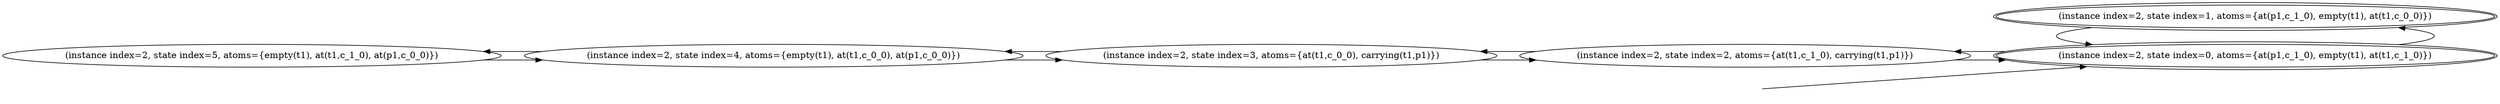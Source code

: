 digraph {
rankdir="LR"
s5[label="(instance index=2, state index=5, atoms={empty(t1), at(t1,c_1_0), at(p1,c_0_0)})"]
s4[label="(instance index=2, state index=4, atoms={empty(t1), at(t1,c_0_0), at(p1,c_0_0)})"]
s3[label="(instance index=2, state index=3, atoms={at(t1,c_0_0), carrying(t1,p1)})"]
s2[label="(instance index=2, state index=2, atoms={at(t1,c_1_0), carrying(t1,p1)})"]
s0[peripheries=2,label="(instance index=2, state index=0, atoms={at(p1,c_1_0), empty(t1), at(t1,c_1_0)})"]
s1[peripheries=2,label="(instance index=2, state index=1, atoms={at(p1,c_1_0), empty(t1), at(t1,c_0_0)})"]
Dangling [ label = "", style = invis ]
{ rank = same; Dangling }
Dangling -> s0
{ rank = same; s0}
{ rank = same; s4}
{ rank = same; s3}
{ rank = same; s2}
{ rank = same; s0,s1}
{
s5->s4
}
{
s4->s5
s4->s3
}
{
s3->s4
s3->s2
}
{
s2->s3
s2->s0
}
{
s0->s2
s0->s1
s1->s0
}
}
